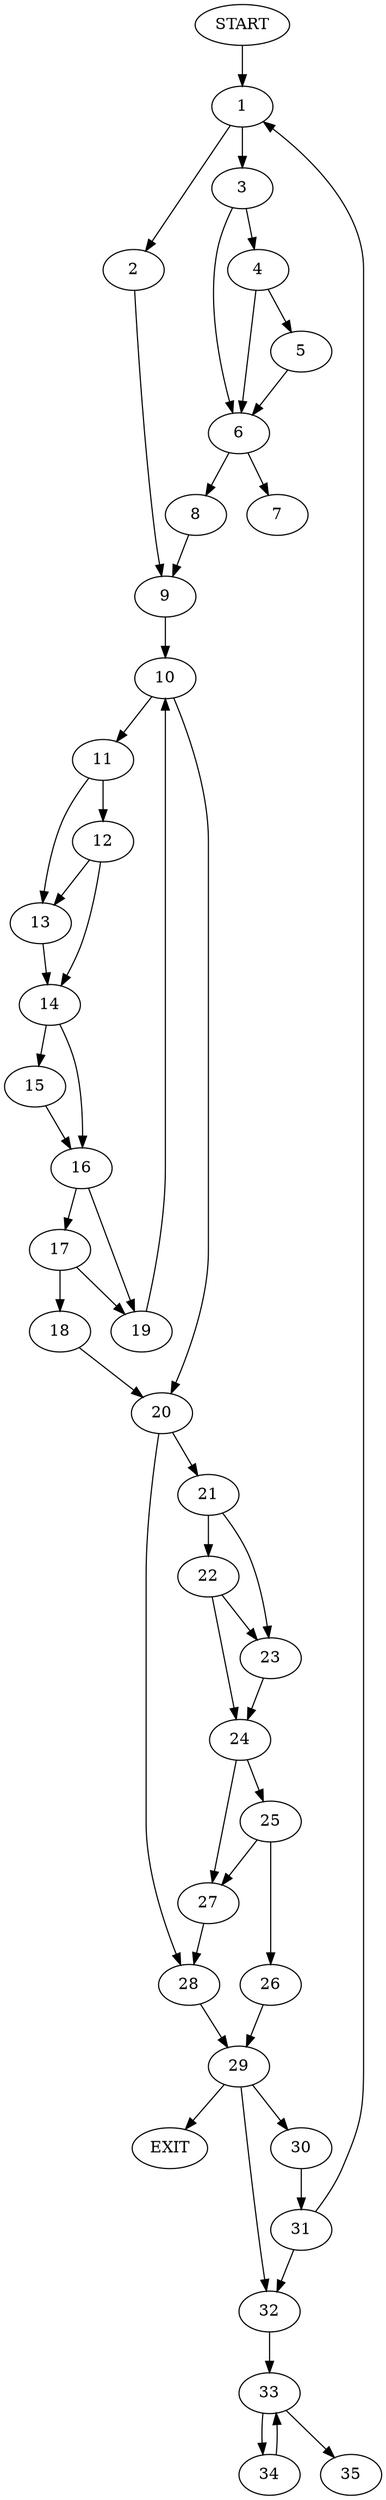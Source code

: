 digraph { 
0 [label="START"];
1;
2;
3;
4;
5;
6;
7;
8;
9;
10;
11;
12;
13;
14;
15;
16;
17;
18;
19;
20;
21;
22;
23;
24;
25;
26;
27;
28;
29;
30;
31;
32;
33;
34;
35;
36[label="EXIT"];
0 -> 1;
1 -> 2;
1 -> 3;
2 -> 9;
3 -> 6;
3 -> 4;
4 -> 5;
4 -> 6;
5 -> 6;
6 -> 7;
6 -> 8;
8 -> 9;
9 -> 10;
10 -> 11;
10 -> 20;
11 -> 13;
11 -> 12;
12 -> 13;
12 -> 14;
13 -> 14;
14 -> 15;
14 -> 16;
15 -> 16;
16 -> 19;
16 -> 17;
17 -> 19;
17 -> 18;
18 -> 20;
19 -> 10;
20 -> 21;
20 -> 28;
21 -> 23;
21 -> 22;
22 -> 23;
22 -> 24;
23 -> 24;
24 -> 27;
24 -> 25;
25 -> 26;
25 -> 27;
26 -> 29;
27 -> 28;
28 -> 29;
29 -> 36;
29 -> 30;
29:s2 -> 32;
30 -> 31;
31 -> 1;
31 -> 32;
32 -> 33;
33 -> 34;
33 -> 35;
34 -> 33;
}